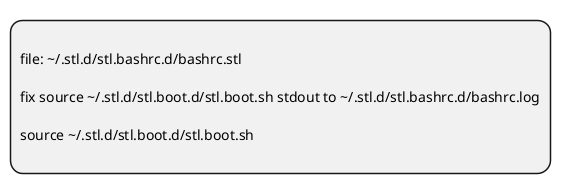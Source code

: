@startmindmap

*:
file: \~/.stl.d/stl.bashrc.d/bashrc.stl

fix source \~/.stl.d/stl.boot.d/stl.boot.sh stdout to \~/.stl.d/stl.bashrc.d/bashrc.log

source \~/.stl.d/stl.boot.d/stl.boot.sh
;
@endmindmap